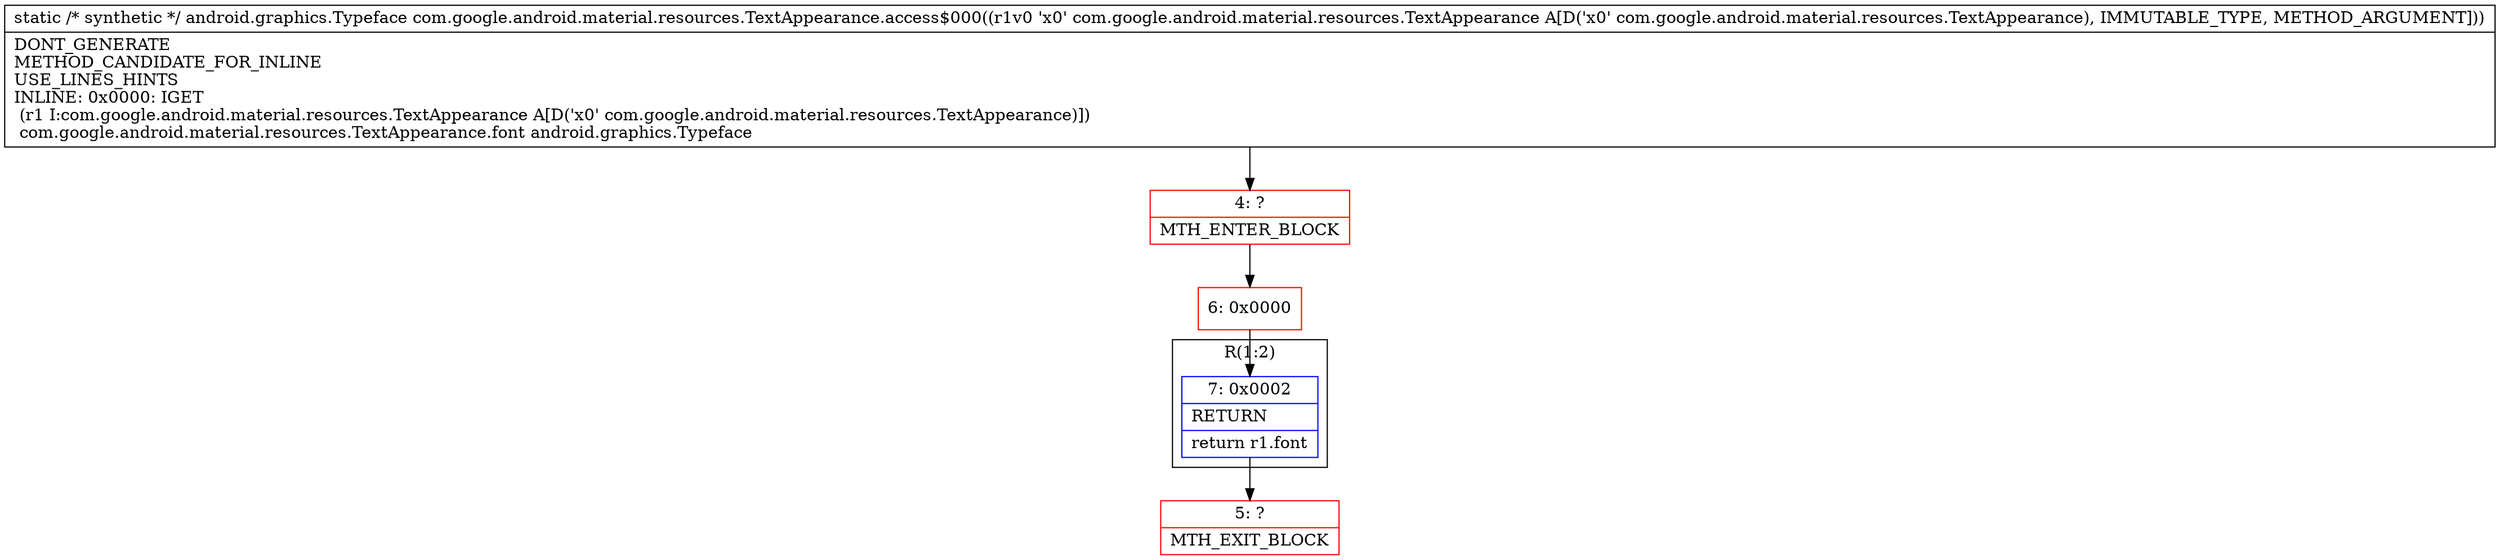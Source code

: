 digraph "CFG forcom.google.android.material.resources.TextAppearance.access$000(Lcom\/google\/android\/material\/resources\/TextAppearance;)Landroid\/graphics\/Typeface;" {
subgraph cluster_Region_630667327 {
label = "R(1:2)";
node [shape=record,color=blue];
Node_7 [shape=record,label="{7\:\ 0x0002|RETURN\l|return r1.font\l}"];
}
Node_4 [shape=record,color=red,label="{4\:\ ?|MTH_ENTER_BLOCK\l}"];
Node_6 [shape=record,color=red,label="{6\:\ 0x0000}"];
Node_5 [shape=record,color=red,label="{5\:\ ?|MTH_EXIT_BLOCK\l}"];
MethodNode[shape=record,label="{static \/* synthetic *\/ android.graphics.Typeface com.google.android.material.resources.TextAppearance.access$000((r1v0 'x0' com.google.android.material.resources.TextAppearance A[D('x0' com.google.android.material.resources.TextAppearance), IMMUTABLE_TYPE, METHOD_ARGUMENT]))  | DONT_GENERATE\lMETHOD_CANDIDATE_FOR_INLINE\lUSE_LINES_HINTS\lINLINE: 0x0000: IGET  \l  (r1 I:com.google.android.material.resources.TextAppearance A[D('x0' com.google.android.material.resources.TextAppearance)])\l com.google.android.material.resources.TextAppearance.font android.graphics.Typeface\l}"];
MethodNode -> Node_4;Node_7 -> Node_5;
Node_4 -> Node_6;
Node_6 -> Node_7;
}

